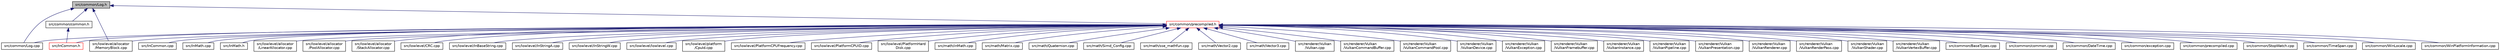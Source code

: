 digraph "src/common/Log.h"
{
 // LATEX_PDF_SIZE
  edge [fontname="Helvetica",fontsize="10",labelfontname="Helvetica",labelfontsize="10"];
  node [fontname="Helvetica",fontsize="10",shape=record];
  Node1 [label="src/common/Log.h",height=0.2,width=0.4,color="black", fillcolor="grey75", style="filled", fontcolor="black",tooltip=" "];
  Node1 -> Node2 [dir="back",color="midnightblue",fontsize="10",style="solid"];
  Node2 [label="src/common/precompiled.h",height=0.2,width=0.4,color="red", fillcolor="white", style="filled",URL="$precompiled_8h.html",tooltip=" "];
  Node2 -> Node3 [dir="back",color="midnightblue",fontsize="10",style="solid"];
  Node3 [label="src/common/BaseTypes.cpp",height=0.2,width=0.4,color="black", fillcolor="white", style="filled",URL="$_base_types_8cpp.html",tooltip=" "];
  Node2 -> Node4 [dir="back",color="midnightblue",fontsize="10",style="solid"];
  Node4 [label="src/common/common.cpp",height=0.2,width=0.4,color="black", fillcolor="white", style="filled",URL="$common_8cpp.html",tooltip=" "];
  Node2 -> Node5 [dir="back",color="midnightblue",fontsize="10",style="solid"];
  Node5 [label="src/common/DateTime.cpp",height=0.2,width=0.4,color="black", fillcolor="white", style="filled",URL="$_date_time_8cpp.html",tooltip=" "];
  Node2 -> Node6 [dir="back",color="midnightblue",fontsize="10",style="solid"];
  Node6 [label="src/common/exception.cpp",height=0.2,width=0.4,color="black", fillcolor="white", style="filled",URL="$exception_8cpp.html",tooltip=" "];
  Node2 -> Node7 [dir="back",color="midnightblue",fontsize="10",style="solid"];
  Node7 [label="src/common/Log.cpp",height=0.2,width=0.4,color="black", fillcolor="white", style="filled",URL="$_log_8cpp.html",tooltip=" "];
  Node2 -> Node8 [dir="back",color="midnightblue",fontsize="10",style="solid"];
  Node8 [label="src/common/precompiled.cpp",height=0.2,width=0.4,color="black", fillcolor="white", style="filled",URL="$precompiled_8cpp.html",tooltip=" "];
  Node2 -> Node9 [dir="back",color="midnightblue",fontsize="10",style="solid"];
  Node9 [label="src/common/StopWatch.cpp",height=0.2,width=0.4,color="black", fillcolor="white", style="filled",URL="$_stop_watch_8cpp.html",tooltip=" "];
  Node2 -> Node10 [dir="back",color="midnightblue",fontsize="10",style="solid"];
  Node10 [label="src/common/TimeSpan.cpp",height=0.2,width=0.4,color="black", fillcolor="white", style="filled",URL="$_time_span_8cpp.html",tooltip=" "];
  Node2 -> Node11 [dir="back",color="midnightblue",fontsize="10",style="solid"];
  Node11 [label="src/common/WinLocale.cpp",height=0.2,width=0.4,color="black", fillcolor="white", style="filled",URL="$_win_locale_8cpp.html",tooltip=" "];
  Node2 -> Node12 [dir="back",color="midnightblue",fontsize="10",style="solid"];
  Node12 [label="src/common/WinPlatformInformation.cpp",height=0.2,width=0.4,color="black", fillcolor="white", style="filled",URL="$_win_platform_information_8cpp.html",tooltip=" "];
  Node2 -> Node13 [dir="back",color="midnightblue",fontsize="10",style="solid"];
  Node13 [label="src/InCommon.cpp",height=0.2,width=0.4,color="black", fillcolor="white", style="filled",URL="$_in_common_8cpp.html",tooltip=" "];
  Node2 -> Node14 [dir="back",color="midnightblue",fontsize="10",style="solid"];
  Node14 [label="src/InCommon.h",height=0.2,width=0.4,color="red", fillcolor="white", style="filled",URL="$_in_common_8h.html",tooltip=" "];
  Node2 -> Node21 [dir="back",color="midnightblue",fontsize="10",style="solid"];
  Node21 [label="src/InMath.cpp",height=0.2,width=0.4,color="black", fillcolor="white", style="filled",URL="$_in_math_8cpp.html",tooltip=" "];
  Node2 -> Node22 [dir="back",color="midnightblue",fontsize="10",style="solid"];
  Node22 [label="src/InMath.h",height=0.2,width=0.4,color="black", fillcolor="white", style="filled",URL="$_in_math_8h.html",tooltip=" "];
  Node2 -> Node23 [dir="back",color="midnightblue",fontsize="10",style="solid"];
  Node23 [label="src/lowlevel/allocator\l/LinearAllocator.cpp",height=0.2,width=0.4,color="black", fillcolor="white", style="filled",URL="$_linear_allocator_8cpp.html",tooltip=" "];
  Node2 -> Node24 [dir="back",color="midnightblue",fontsize="10",style="solid"];
  Node24 [label="src/lowlevel/allocator\l/MemoryBlock.cpp",height=0.2,width=0.4,color="black", fillcolor="white", style="filled",URL="$_memory_block_8cpp.html",tooltip=" "];
  Node2 -> Node25 [dir="back",color="midnightblue",fontsize="10",style="solid"];
  Node25 [label="src/lowlevel/allocator\l/PoolAllocator.cpp",height=0.2,width=0.4,color="black", fillcolor="white", style="filled",URL="$_pool_allocator_8cpp.html",tooltip=" "];
  Node2 -> Node26 [dir="back",color="midnightblue",fontsize="10",style="solid"];
  Node26 [label="src/lowlevel/allocator\l/StackAllocator.cpp",height=0.2,width=0.4,color="black", fillcolor="white", style="filled",URL="$_stack_allocator_8cpp.html",tooltip=" "];
  Node2 -> Node27 [dir="back",color="midnightblue",fontsize="10",style="solid"];
  Node27 [label="src/lowlevel/CRC.cpp",height=0.2,width=0.4,color="black", fillcolor="white", style="filled",URL="$_c_r_c_8cpp.html",tooltip=" "];
  Node2 -> Node28 [dir="back",color="midnightblue",fontsize="10",style="solid"];
  Node28 [label="src/lowlevel/InBaseString.cpp",height=0.2,width=0.4,color="black", fillcolor="white", style="filled",URL="$_in_base_string_8cpp.html",tooltip=" "];
  Node2 -> Node29 [dir="back",color="midnightblue",fontsize="10",style="solid"];
  Node29 [label="src/lowlevel/InStringA.cpp",height=0.2,width=0.4,color="black", fillcolor="white", style="filled",URL="$_in_string_a_8cpp.html",tooltip=" "];
  Node2 -> Node30 [dir="back",color="midnightblue",fontsize="10",style="solid"];
  Node30 [label="src/lowlevel/InStringW.cpp",height=0.2,width=0.4,color="black", fillcolor="white", style="filled",URL="$_in_string_w_8cpp.html",tooltip=" "];
  Node2 -> Node31 [dir="back",color="midnightblue",fontsize="10",style="solid"];
  Node31 [label="src/lowlevel/lowlevel.cpp",height=0.2,width=0.4,color="black", fillcolor="white", style="filled",URL="$lowlevel_8cpp.html",tooltip=" "];
  Node2 -> Node32 [dir="back",color="midnightblue",fontsize="10",style="solid"];
  Node32 [label="src/lowlevel/platform\l/CpuId.cpp",height=0.2,width=0.4,color="black", fillcolor="white", style="filled",URL="$_cpu_id_8cpp.html",tooltip=" "];
  Node2 -> Node33 [dir="back",color="midnightblue",fontsize="10",style="solid"];
  Node33 [label="src/lowlevel/PlatformCPUFrequency.cpp",height=0.2,width=0.4,color="black", fillcolor="white", style="filled",URL="$_platform_c_p_u_frequency_8cpp.html",tooltip=" "];
  Node2 -> Node34 [dir="back",color="midnightblue",fontsize="10",style="solid"];
  Node34 [label="src/lowlevel/PlatformCPUID.cpp",height=0.2,width=0.4,color="black", fillcolor="white", style="filled",URL="$_platform_c_p_u_i_d_8cpp.html",tooltip=" "];
  Node2 -> Node35 [dir="back",color="midnightblue",fontsize="10",style="solid"];
  Node35 [label="src/lowlevel/PlatformHard\lDisk.cpp",height=0.2,width=0.4,color="black", fillcolor="white", style="filled",URL="$_platform_hard_disk_8cpp.html",tooltip=" "];
  Node2 -> Node36 [dir="back",color="midnightblue",fontsize="10",style="solid"];
  Node36 [label="src/math/inMath.cpp",height=0.2,width=0.4,color="black", fillcolor="white", style="filled",URL="$math_2_in_math_8cpp.html",tooltip=" "];
  Node2 -> Node37 [dir="back",color="midnightblue",fontsize="10",style="solid"];
  Node37 [label="src/math/Matrix.cpp",height=0.2,width=0.4,color="black", fillcolor="white", style="filled",URL="$_matrix_8cpp.html",tooltip=" "];
  Node2 -> Node38 [dir="back",color="midnightblue",fontsize="10",style="solid"];
  Node38 [label="src/math/Quaternion.cpp",height=0.2,width=0.4,color="black", fillcolor="white", style="filled",URL="$_quaternion_8cpp.html",tooltip=" "];
  Node2 -> Node39 [dir="back",color="midnightblue",fontsize="10",style="solid"];
  Node39 [label="src/math/Simd_Config.cpp",height=0.2,width=0.4,color="black", fillcolor="white", style="filled",URL="$_simd___config_8cpp.html",tooltip=" "];
  Node2 -> Node40 [dir="back",color="midnightblue",fontsize="10",style="solid"];
  Node40 [label="src/math/sse_mathfun.cpp",height=0.2,width=0.4,color="black", fillcolor="white", style="filled",URL="$sse__mathfun_8cpp.html",tooltip=" "];
  Node2 -> Node41 [dir="back",color="midnightblue",fontsize="10",style="solid"];
  Node41 [label="src/math/Vector2.cpp",height=0.2,width=0.4,color="black", fillcolor="white", style="filled",URL="$_vector2_8cpp.html",tooltip=" "];
  Node2 -> Node42 [dir="back",color="midnightblue",fontsize="10",style="solid"];
  Node42 [label="src/math/Vector3.cpp",height=0.2,width=0.4,color="black", fillcolor="white", style="filled",URL="$_vector3_8cpp.html",tooltip=" "];
  Node2 -> Node43 [dir="back",color="midnightblue",fontsize="10",style="solid"];
  Node43 [label="src/renderer/Vulkan\l/Vulkan.cpp",height=0.2,width=0.4,color="black", fillcolor="white", style="filled",URL="$_vulkan_2_vulkan_8cpp.html",tooltip=" "];
  Node2 -> Node44 [dir="back",color="midnightblue",fontsize="10",style="solid"];
  Node44 [label="src/renderer/Vulkan\l/VulkanCommandBuffer.cpp",height=0.2,width=0.4,color="black", fillcolor="white", style="filled",URL="$_vulkan_command_buffer_8cpp.html",tooltip=" "];
  Node2 -> Node45 [dir="back",color="midnightblue",fontsize="10",style="solid"];
  Node45 [label="src/renderer/Vulkan\l/VulkanCommandPool.cpp",height=0.2,width=0.4,color="black", fillcolor="white", style="filled",URL="$_vulkan_command_pool_8cpp.html",tooltip=" "];
  Node2 -> Node46 [dir="back",color="midnightblue",fontsize="10",style="solid"];
  Node46 [label="src/renderer/Vulkan\l/VulkanDevice.cpp",height=0.2,width=0.4,color="black", fillcolor="white", style="filled",URL="$_vulkan_2_vulkan_device_8cpp.html",tooltip=" "];
  Node2 -> Node47 [dir="back",color="midnightblue",fontsize="10",style="solid"];
  Node47 [label="src/renderer/Vulkan\l/VulkanException.cpp",height=0.2,width=0.4,color="black", fillcolor="white", style="filled",URL="$_vulkan_2_vulkan_exception_8cpp.html",tooltip=" "];
  Node2 -> Node48 [dir="back",color="midnightblue",fontsize="10",style="solid"];
  Node48 [label="src/renderer/Vulkan\l/VulkanFramebuffer.cpp",height=0.2,width=0.4,color="black", fillcolor="white", style="filled",URL="$_vulkan_framebuffer_8cpp.html",tooltip=" "];
  Node2 -> Node49 [dir="back",color="midnightblue",fontsize="10",style="solid"];
  Node49 [label="src/renderer/Vulkan\l/VulkanInstance.cpp",height=0.2,width=0.4,color="black", fillcolor="white", style="filled",URL="$_vulkan_instance_8cpp.html",tooltip=" "];
  Node2 -> Node50 [dir="back",color="midnightblue",fontsize="10",style="solid"];
  Node50 [label="src/renderer/Vulkan\l/VulkanPipeline.cpp",height=0.2,width=0.4,color="black", fillcolor="white", style="filled",URL="$_vulkan_2_vulkan_pipeline_8cpp.html",tooltip=" "];
  Node2 -> Node51 [dir="back",color="midnightblue",fontsize="10",style="solid"];
  Node51 [label="src/renderer/Vulkan\l/VulkanPresentation.cpp",height=0.2,width=0.4,color="black", fillcolor="white", style="filled",URL="$_vulkan_2_vulkan_presentation_8cpp.html",tooltip=" "];
  Node2 -> Node52 [dir="back",color="midnightblue",fontsize="10",style="solid"];
  Node52 [label="src/renderer/Vulkan\l/VulkanRenderer.cpp",height=0.2,width=0.4,color="black", fillcolor="white", style="filled",URL="$_vulkan_renderer_8cpp.html",tooltip=" "];
  Node2 -> Node53 [dir="back",color="midnightblue",fontsize="10",style="solid"];
  Node53 [label="src/renderer/Vulkan\l/VulkanRenderPass.cpp",height=0.2,width=0.4,color="black", fillcolor="white", style="filled",URL="$_vulkan_render_pass_8cpp.html",tooltip=" "];
  Node2 -> Node54 [dir="back",color="midnightblue",fontsize="10",style="solid"];
  Node54 [label="src/renderer/Vulkan\l/VulkanShader.cpp",height=0.2,width=0.4,color="black", fillcolor="white", style="filled",URL="$_vulkan_shader_8cpp.html",tooltip=" "];
  Node2 -> Node55 [dir="back",color="midnightblue",fontsize="10",style="solid"];
  Node55 [label="src/renderer/Vulkan\l/VulkanVertexBuffer.cpp",height=0.2,width=0.4,color="black", fillcolor="white", style="filled",URL="$_vulkan_vertex_buffer_8cpp.html",tooltip=" "];
  Node1 -> Node64 [dir="back",color="midnightblue",fontsize="10",style="solid"];
  Node64 [label="src/common/common.h",height=0.2,width=0.4,color="black", fillcolor="white", style="filled",URL="$common_8h.html",tooltip=" "];
  Node64 -> Node14 [dir="back",color="midnightblue",fontsize="10",style="solid"];
  Node1 -> Node7 [dir="back",color="midnightblue",fontsize="10",style="solid"];
  Node1 -> Node24 [dir="back",color="midnightblue",fontsize="10",style="solid"];
}
